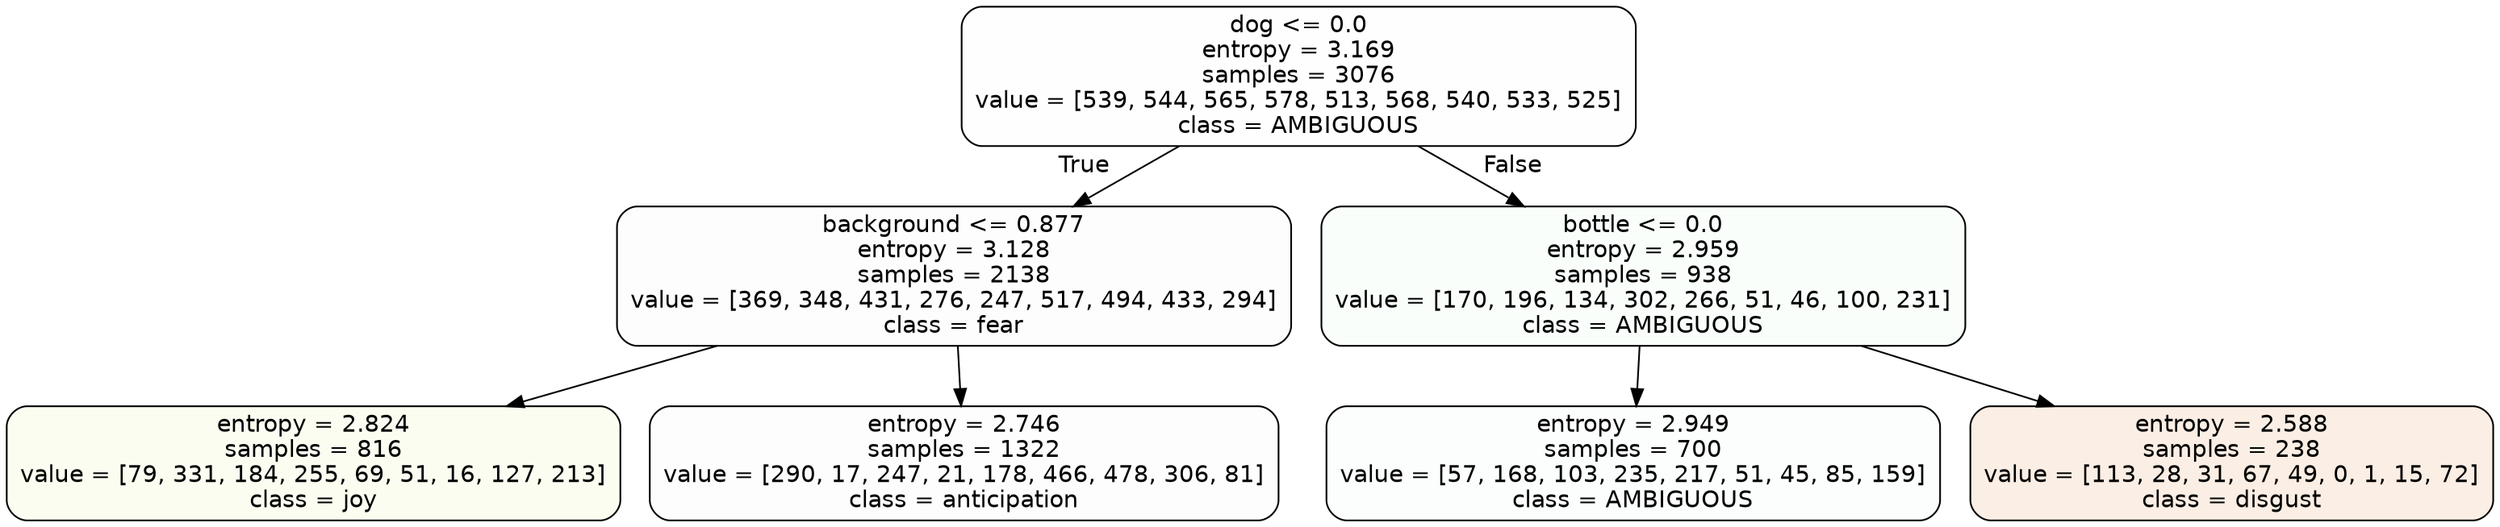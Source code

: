 digraph Tree {
node [shape=box, style="filled, rounded", color="black", fontname=helvetica] ;
edge [fontname=helvetica] ;
0 [label="dog <= 0.0\nentropy = 3.169\nsamples = 3076\nvalue = [539, 544, 565, 578, 513, 568, 540, 533, 525]\nclass = AMBIGUOUS", fillcolor="#39e58101"] ;
1 [label="background <= 0.877\nentropy = 3.128\nsamples = 2138\nvalue = [369, 348, 431, 276, 247, 517, 494, 433, 294]\nclass = fear", fillcolor="#3964e502"] ;
0 -> 1 [labeldistance=2.5, labelangle=45, headlabel="True"] ;
2 [label="entropy = 2.824\nsamples = 816\nvalue = [79, 331, 184, 255, 69, 51, 16, 127, 213]\nclass = joy", fillcolor="#d7e53912"] ;
1 -> 2 ;
3 [label="entropy = 2.746\nsamples = 1322\nvalue = [290, 17, 247, 21, 178, 466, 478, 306, 81]\nclass = anticipation", fillcolor="#8139e502"] ;
1 -> 3 ;
4 [label="bottle <= 0.0\nentropy = 2.959\nsamples = 938\nvalue = [170, 196, 134, 302, 266, 51, 46, 100, 231]\nclass = AMBIGUOUS", fillcolor="#39e58107"] ;
0 -> 4 [labeldistance=2.5, labelangle=-45, headlabel="False"] ;
5 [label="entropy = 2.949\nsamples = 700\nvalue = [57, 168, 103, 235, 217, 51, 45, 85, 159]\nclass = AMBIGUOUS", fillcolor="#39e58105"] ;
4 -> 5 ;
6 [label="entropy = 2.588\nsamples = 238\nvalue = [113, 28, 31, 67, 49, 0, 1, 15, 72]\nclass = disgust", fillcolor="#e5813922"] ;
4 -> 6 ;
}